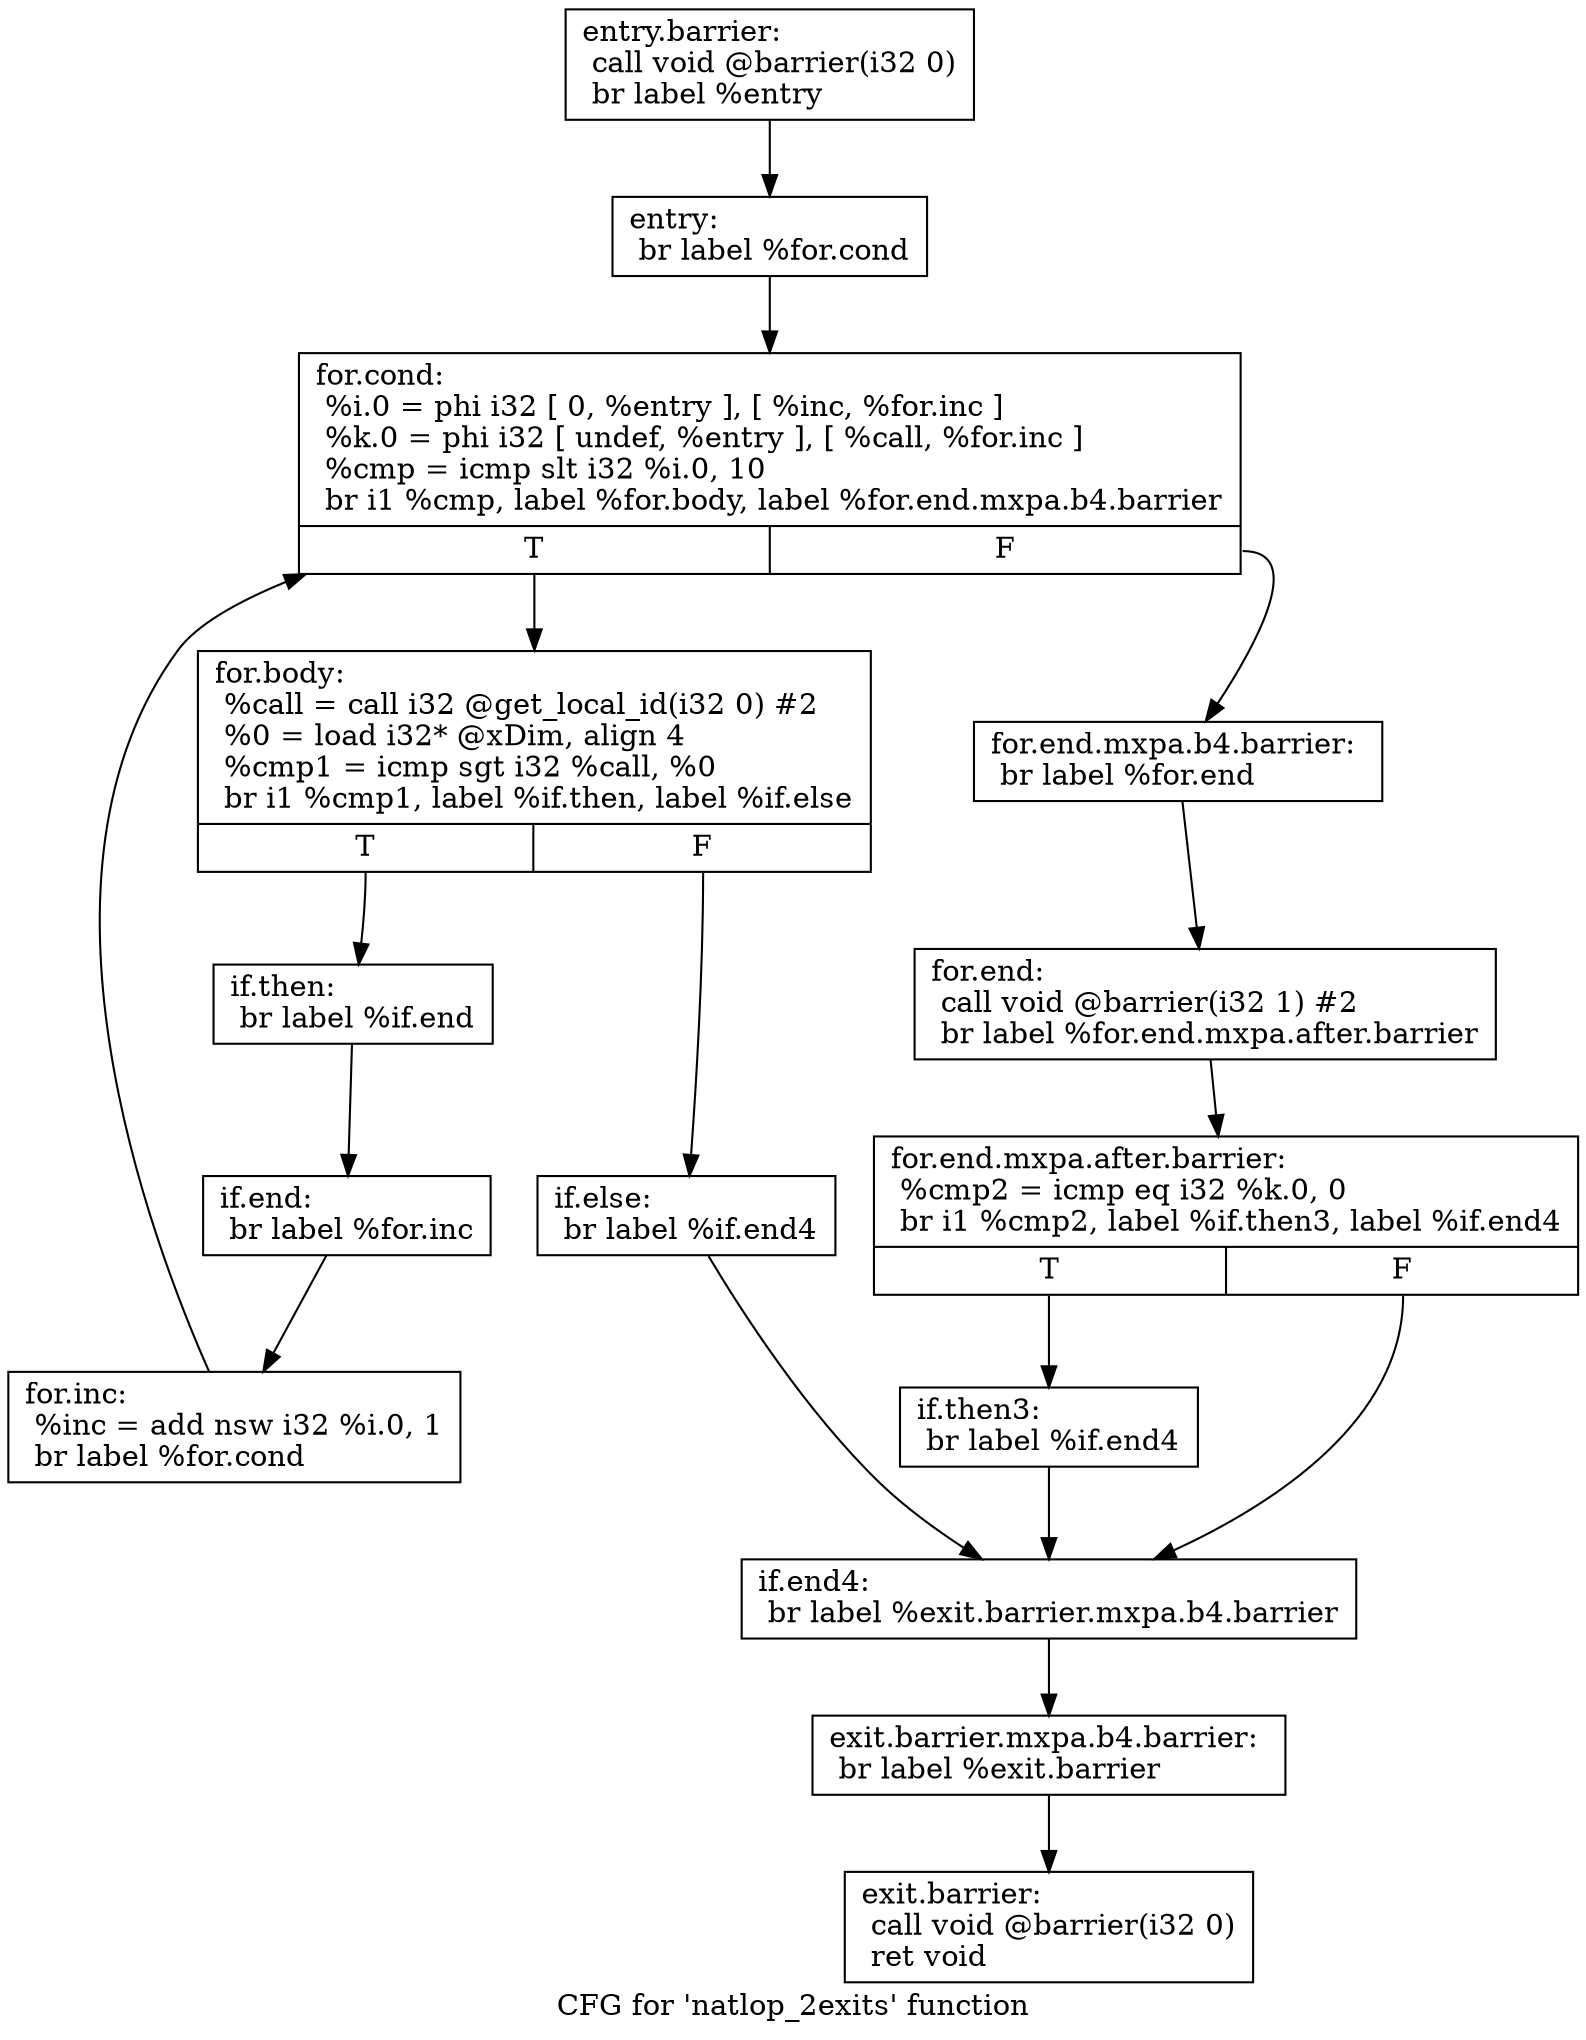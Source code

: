 digraph "CFG for 'natlop_2exits' function" {
	label="CFG for 'natlop_2exits' function";

	Node0x2b4a350 [shape=record,label="{entry.barrier:\l  call void @barrier(i32 0)\l  br label %entry\l}"];
	Node0x2b4a350 -> Node0x2b4ac00;
	Node0x2b4ac00 [shape=record,label="{entry:                                            \l  br label %for.cond\l}"];
	Node0x2b4ac00 -> Node0x2b4ad40;
	Node0x2b4ad40 [shape=record,label="{for.cond:                                         \l  %i.0 = phi i32 [ 0, %entry ], [ %inc, %for.inc ]\l  %k.0 = phi i32 [ undef, %entry ], [ %call, %for.inc ]\l  %cmp = icmp slt i32 %i.0, 10\l  br i1 %cmp, label %for.body, label %for.end.mxpa.b4.barrier\l|{<s0>T|<s1>F}}"];
	Node0x2b4ad40:s0 -> Node0x2b4b720;
	Node0x2b4ad40:s1 -> Node0x2b4b830;
	Node0x2b4b720 [shape=record,label="{for.body:                                         \l  %call = call i32 @get_local_id(i32 0) #2\l  %0 = load i32* @xDim, align 4\l  %cmp1 = icmp sgt i32 %call, %0\l  br i1 %cmp1, label %if.then, label %if.else\l|{<s0>T|<s1>F}}"];
	Node0x2b4b720:s0 -> Node0x2b4bd00;
	Node0x2b4b720:s1 -> Node0x2b4bdb0;
	Node0x2b4bd00 [shape=record,label="{if.then:                                          \l  br label %if.end\l}"];
	Node0x2b4bd00 -> Node0x2b4c080;
	Node0x2b4bdb0 [shape=record,label="{if.else:                                          \l  br label %if.end4\l}"];
	Node0x2b4bdb0 -> Node0x2b4c180;
	Node0x2b4c080 [shape=record,label="{if.end:                                           \l  br label %for.inc\l}"];
	Node0x2b4c080 -> Node0x2b4aef0;
	Node0x2b4aef0 [shape=record,label="{for.inc:                                          \l  %inc = add nsw i32 %i.0, 1\l  br label %for.cond\l}"];
	Node0x2b4aef0 -> Node0x2b4ad40;
	Node0x2b4b830 [shape=record,label="{for.end.mxpa.b4.barrier:                          \l  br label %for.end\l}"];
	Node0x2b4b830 -> Node0x2b4c410;
	Node0x2b4c410 [shape=record,label="{for.end:                                          \l  call void @barrier(i32 1) #2\l  br label %for.end.mxpa.after.barrier\l}"];
	Node0x2b4c410 -> Node0x2b4c550;
	Node0x2b4c550 [shape=record,label="{for.end.mxpa.after.barrier:                       \l  %cmp2 = icmp eq i32 %k.0, 0\l  br i1 %cmp2, label %if.then3, label %if.end4\l|{<s0>T|<s1>F}}"];
	Node0x2b4c550:s0 -> Node0x2b4c6c0;
	Node0x2b4c550:s1 -> Node0x2b4c180;
	Node0x2b4c6c0 [shape=record,label="{if.then3:                                         \l  br label %if.end4\l}"];
	Node0x2b4c6c0 -> Node0x2b4c180;
	Node0x2b4c180 [shape=record,label="{if.end4:                                          \l  br label %exit.barrier.mxpa.b4.barrier\l}"];
	Node0x2b4c180 -> Node0x2b4c850;
	Node0x2b4c850 [shape=record,label="{exit.barrier.mxpa.b4.barrier:                     \l  br label %exit.barrier\l}"];
	Node0x2b4c850 -> Node0x2b4c930;
	Node0x2b4c930 [shape=record,label="{exit.barrier:                                     \l  call void @barrier(i32 0)\l  ret void\l}"];
}
